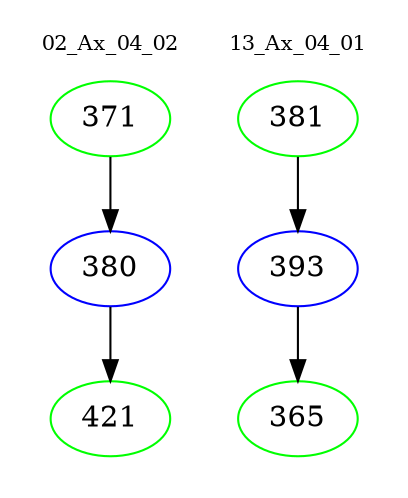 digraph{
subgraph cluster_0 {
color = white
label = "02_Ax_04_02";
fontsize=10;
T0_371 [label="371", color="green"]
T0_371 -> T0_380 [color="black"]
T0_380 [label="380", color="blue"]
T0_380 -> T0_421 [color="black"]
T0_421 [label="421", color="green"]
}
subgraph cluster_1 {
color = white
label = "13_Ax_04_01";
fontsize=10;
T1_381 [label="381", color="green"]
T1_381 -> T1_393 [color="black"]
T1_393 [label="393", color="blue"]
T1_393 -> T1_365 [color="black"]
T1_365 [label="365", color="green"]
}
}
